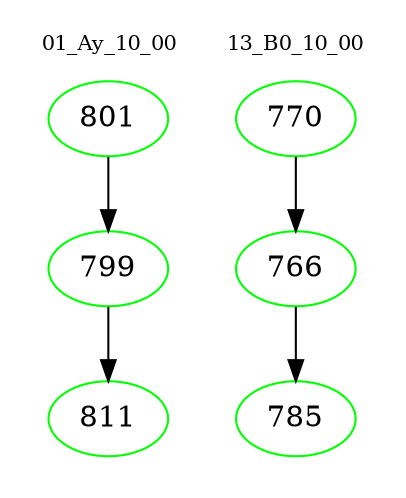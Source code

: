 digraph{
subgraph cluster_0 {
color = white
label = "01_Ay_10_00";
fontsize=10;
T0_801 [label="801", color="green"]
T0_801 -> T0_799 [color="black"]
T0_799 [label="799", color="green"]
T0_799 -> T0_811 [color="black"]
T0_811 [label="811", color="green"]
}
subgraph cluster_1 {
color = white
label = "13_B0_10_00";
fontsize=10;
T1_770 [label="770", color="green"]
T1_770 -> T1_766 [color="black"]
T1_766 [label="766", color="green"]
T1_766 -> T1_785 [color="black"]
T1_785 [label="785", color="green"]
}
}
